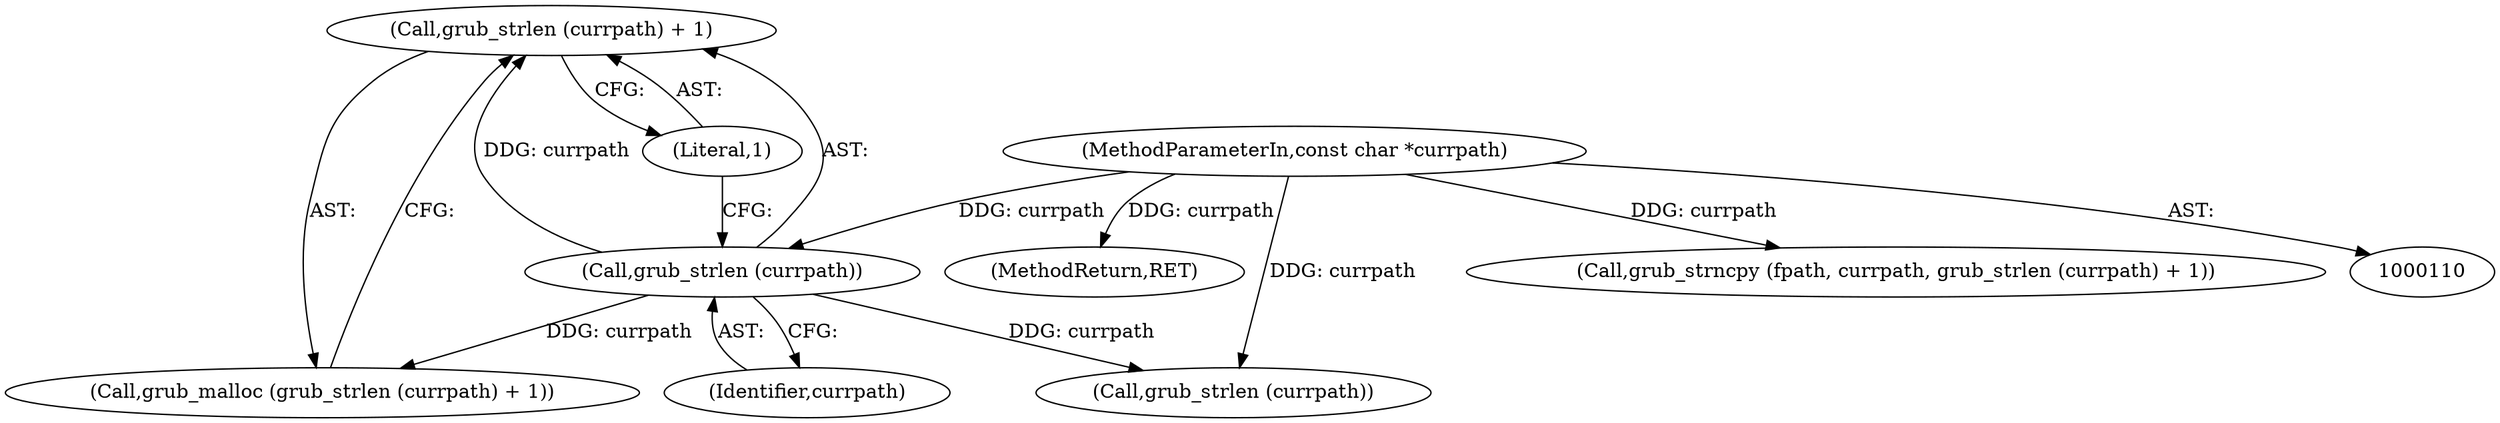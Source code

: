 digraph "0_radare2_65000a7fd9eea62359e6d6714f17b94a99a82edd_2@API" {
"1000120" [label="(Call,grub_strlen (currpath) + 1)"];
"1000121" [label="(Call,grub_strlen (currpath))"];
"1000111" [label="(MethodParameterIn,const char *currpath)"];
"1000367" [label="(MethodReturn,RET)"];
"1000122" [label="(Identifier,currpath)"];
"1000150" [label="(Call,grub_strlen (currpath))"];
"1000121" [label="(Call,grub_strlen (currpath))"];
"1000123" [label="(Literal,1)"];
"1000120" [label="(Call,grub_strlen (currpath) + 1)"];
"1000146" [label="(Call,grub_strncpy (fpath, currpath, grub_strlen (currpath) + 1))"];
"1000111" [label="(MethodParameterIn,const char *currpath)"];
"1000119" [label="(Call,grub_malloc (grub_strlen (currpath) + 1))"];
"1000120" -> "1000119"  [label="AST: "];
"1000120" -> "1000123"  [label="CFG: "];
"1000121" -> "1000120"  [label="AST: "];
"1000123" -> "1000120"  [label="AST: "];
"1000119" -> "1000120"  [label="CFG: "];
"1000121" -> "1000120"  [label="DDG: currpath"];
"1000121" -> "1000122"  [label="CFG: "];
"1000122" -> "1000121"  [label="AST: "];
"1000123" -> "1000121"  [label="CFG: "];
"1000121" -> "1000119"  [label="DDG: currpath"];
"1000111" -> "1000121"  [label="DDG: currpath"];
"1000121" -> "1000150"  [label="DDG: currpath"];
"1000111" -> "1000110"  [label="AST: "];
"1000111" -> "1000367"  [label="DDG: currpath"];
"1000111" -> "1000146"  [label="DDG: currpath"];
"1000111" -> "1000150"  [label="DDG: currpath"];
}
